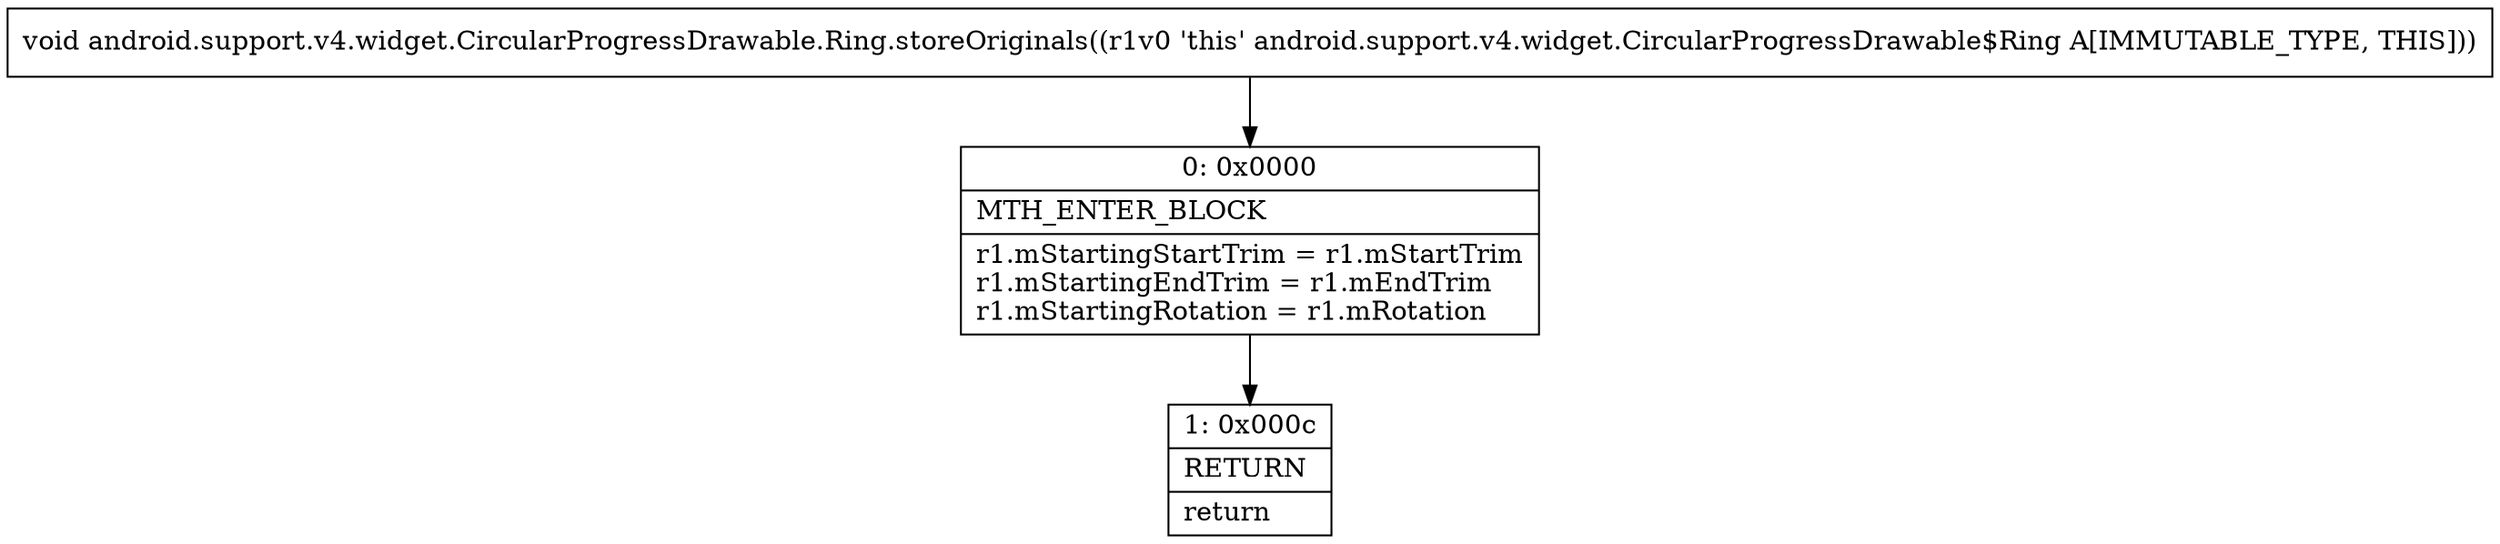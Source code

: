 digraph "CFG forandroid.support.v4.widget.CircularProgressDrawable.Ring.storeOriginals()V" {
Node_0 [shape=record,label="{0\:\ 0x0000|MTH_ENTER_BLOCK\l|r1.mStartingStartTrim = r1.mStartTrim\lr1.mStartingEndTrim = r1.mEndTrim\lr1.mStartingRotation = r1.mRotation\l}"];
Node_1 [shape=record,label="{1\:\ 0x000c|RETURN\l|return\l}"];
MethodNode[shape=record,label="{void android.support.v4.widget.CircularProgressDrawable.Ring.storeOriginals((r1v0 'this' android.support.v4.widget.CircularProgressDrawable$Ring A[IMMUTABLE_TYPE, THIS])) }"];
MethodNode -> Node_0;
Node_0 -> Node_1;
}

